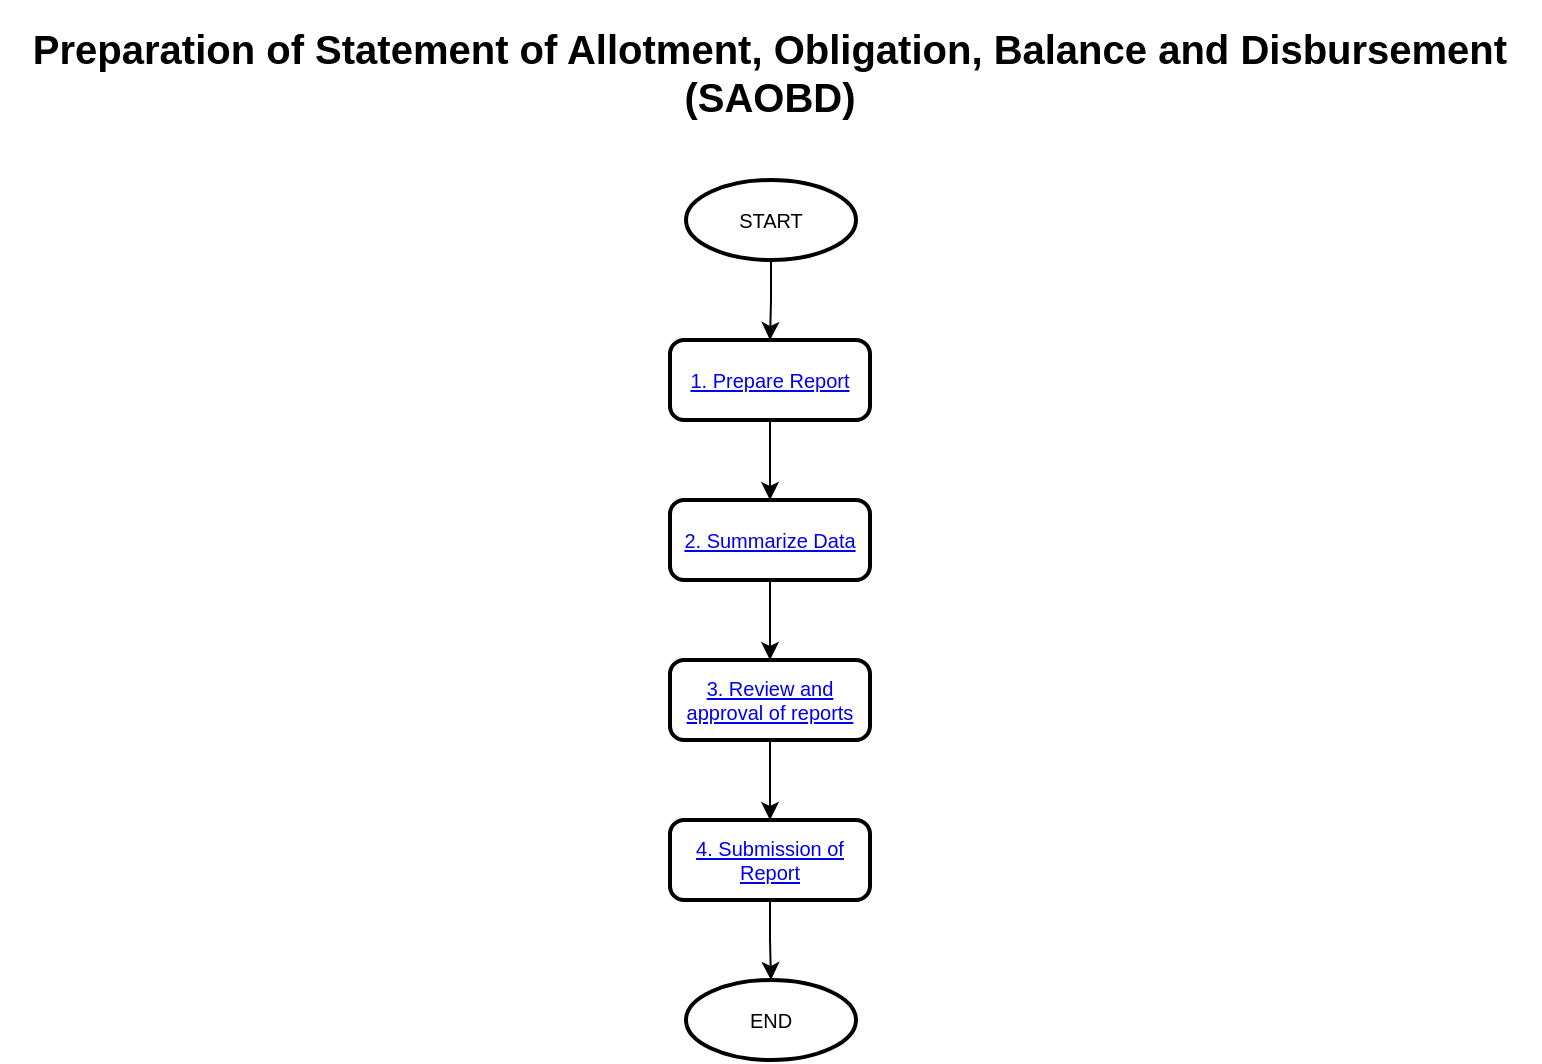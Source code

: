 <mxfile version="20.8.10" type="github" pages="4"><diagram id="fs9MkjG_yMAdN3rHJzGz" name="Preparation of Statement of Allotment, Obligation, Balance and Disbursement (SAOBD)"><mxGraphModel dx="1434" dy="796" grid="1" gridSize="10" guides="1" tooltips="1" connect="1" arrows="1" fold="1" page="1" pageScale="1" pageWidth="850" pageHeight="1100" math="0" shadow="0"><root><mxCell id="0"/><mxCell id="1" parent="0"/><mxCell id="WzXhcdn1iyWcEjdcA0kw-8" value="" style="edgeStyle=orthogonalEdgeStyle;rounded=0;orthogonalLoop=1;jettySize=auto;html=1;fontSize=10;" parent="1" source="WzXhcdn1iyWcEjdcA0kw-1" target="WzXhcdn1iyWcEjdcA0kw-3" edge="1"><mxGeometry relative="1" as="geometry"/></mxCell><mxCell id="WzXhcdn1iyWcEjdcA0kw-1" value="START" style="strokeWidth=2;html=1;shape=mxgraph.flowchart.start_1;whiteSpace=wrap;fontSize=10;" parent="1" vertex="1"><mxGeometry x="383" y="120" width="85" height="40" as="geometry"/></mxCell><mxCell id="WzXhcdn1iyWcEjdcA0kw-2" value="&lt;h1&gt;Preparation of Statement of Allotment, Obligation, Balance and Disbursement (SAOBD)&lt;/h1&gt;" style="text;html=1;strokeColor=none;fillColor=none;spacing=5;spacingTop=-20;whiteSpace=wrap;overflow=hidden;rounded=0;fontSize=10;align=center;" parent="1" vertex="1"><mxGeometry x="40" y="40" width="770" height="60" as="geometry"/></mxCell><mxCell id="WzXhcdn1iyWcEjdcA0kw-9" value="" style="edgeStyle=orthogonalEdgeStyle;rounded=0;orthogonalLoop=1;jettySize=auto;html=1;fontSize=10;" parent="1" source="WzXhcdn1iyWcEjdcA0kw-3" target="WzXhcdn1iyWcEjdcA0kw-4" edge="1"><mxGeometry relative="1" as="geometry"/></mxCell><mxCell id="WzXhcdn1iyWcEjdcA0kw-3" value="&lt;a href=&quot;data:page/id,kgTuJTZee5q8ITy23a2Q&quot;&gt;1. Prepare Report&lt;/a&gt;" style="rounded=1;whiteSpace=wrap;html=1;absoluteArcSize=1;arcSize=14;strokeWidth=2;fontSize=10;" parent="1" vertex="1"><mxGeometry x="375" y="200" width="100" height="40" as="geometry"/></mxCell><mxCell id="WzXhcdn1iyWcEjdcA0kw-10" value="" style="edgeStyle=orthogonalEdgeStyle;rounded=0;orthogonalLoop=1;jettySize=auto;html=1;fontSize=10;" parent="1" source="WzXhcdn1iyWcEjdcA0kw-4" target="WzXhcdn1iyWcEjdcA0kw-5" edge="1"><mxGeometry relative="1" as="geometry"/></mxCell><mxCell id="WzXhcdn1iyWcEjdcA0kw-4" value="&lt;a href=&quot;data:page/id,kgTuJTZee5q8ITy23a2Q&quot;&gt;2. Summarize Data&lt;/a&gt;" style="rounded=1;whiteSpace=wrap;html=1;absoluteArcSize=1;arcSize=14;strokeWidth=2;fontSize=10;" parent="1" vertex="1"><mxGeometry x="375" y="280" width="100" height="40" as="geometry"/></mxCell><mxCell id="WzXhcdn1iyWcEjdcA0kw-11" value="" style="edgeStyle=orthogonalEdgeStyle;rounded=0;orthogonalLoop=1;jettySize=auto;html=1;fontSize=10;" parent="1" source="WzXhcdn1iyWcEjdcA0kw-5" target="WzXhcdn1iyWcEjdcA0kw-6" edge="1"><mxGeometry relative="1" as="geometry"/></mxCell><mxCell id="WzXhcdn1iyWcEjdcA0kw-5" value="&lt;a href=&quot;data:page/id,ANMKiErThq2XzoPcSkFI&quot;&gt;3. Review and approval of reports&lt;/a&gt;" style="rounded=1;whiteSpace=wrap;html=1;absoluteArcSize=1;arcSize=14;strokeWidth=2;fontSize=10;" parent="1" vertex="1"><mxGeometry x="375" y="360" width="100" height="40" as="geometry"/></mxCell><mxCell id="WzXhcdn1iyWcEjdcA0kw-12" value="" style="edgeStyle=orthogonalEdgeStyle;rounded=0;orthogonalLoop=1;jettySize=auto;html=1;fontSize=10;" parent="1" source="WzXhcdn1iyWcEjdcA0kw-6" target="WzXhcdn1iyWcEjdcA0kw-7" edge="1"><mxGeometry relative="1" as="geometry"/></mxCell><mxCell id="WzXhcdn1iyWcEjdcA0kw-6" value="&lt;a href=&quot;data:page/id,A-WIEXDPbepcXS5KXO3_&quot;&gt;4. Submission of Report&lt;/a&gt;" style="rounded=1;whiteSpace=wrap;html=1;absoluteArcSize=1;arcSize=14;strokeWidth=2;fontSize=10;" parent="1" vertex="1"><mxGeometry x="375" y="440" width="100" height="40" as="geometry"/></mxCell><mxCell id="WzXhcdn1iyWcEjdcA0kw-7" value="END" style="strokeWidth=2;html=1;shape=mxgraph.flowchart.start_1;whiteSpace=wrap;fontSize=10;" parent="1" vertex="1"><mxGeometry x="383" y="520" width="85" height="40" as="geometry"/></mxCell></root></mxGraphModel></diagram><diagram id="kgTuJTZee5q8ITy23a2Q" name="Prepare report"><mxGraphModel dx="1422" dy="754" grid="1" gridSize="10" guides="1" tooltips="1" connect="1" arrows="1" fold="1" page="1" pageScale="1" pageWidth="850" pageHeight="1100" math="0" shadow="0"><root><mxCell id="0"/><mxCell id="1" parent="0"/><mxCell id="C0xc7aKdrfmX_ycwfa9w-1" value="&lt;h1&gt;Prepare report and summarize data&lt;/h1&gt;" style="text;html=1;strokeColor=none;fillColor=none;spacing=5;spacingTop=-20;whiteSpace=wrap;overflow=hidden;rounded=0;fontSize=10;align=center;" parent="1" vertex="1"><mxGeometry x="40" y="40" width="770" height="60" as="geometry"/></mxCell><mxCell id="PJCe4W1643nV3prOg4Ti-6" value="" style="edgeStyle=orthogonalEdgeStyle;rounded=0;orthogonalLoop=1;jettySize=auto;html=1;fontSize=10;" parent="1" source="PJCe4W1643nV3prOg4Ti-2" target="PJCe4W1643nV3prOg4Ti-4" edge="1"><mxGeometry relative="1" as="geometry"/></mxCell><mxCell id="PJCe4W1643nV3prOg4Ti-2" value="From DBM" style="strokeWidth=2;html=1;shape=mxgraph.flowchart.start_2;whiteSpace=wrap;fontSize=10;" parent="1" vertex="1"><mxGeometry x="90" y="110" width="60" height="60" as="geometry"/></mxCell><mxCell id="PJCe4W1643nV3prOg4Ti-7" value="" style="edgeStyle=orthogonalEdgeStyle;rounded=0;orthogonalLoop=1;jettySize=auto;html=1;fontSize=10;" parent="1" source="PJCe4W1643nV3prOg4Ti-3" target="PJCe4W1643nV3prOg4Ti-5" edge="1"><mxGeometry relative="1" as="geometry"/></mxCell><mxCell id="PJCe4W1643nV3prOg4Ti-3" value="From &lt;br&gt;DOH-CO" style="strokeWidth=2;html=1;shape=mxgraph.flowchart.start_2;whiteSpace=wrap;fontSize=10;" parent="1" vertex="1"><mxGeometry x="90" y="220" width="60" height="60" as="geometry"/></mxCell><mxCell id="PJCe4W1643nV3prOg4Ti-18" value="" style="edgeStyle=orthogonalEdgeStyle;rounded=0;orthogonalLoop=1;jettySize=auto;html=1;fontSize=10;" parent="1" source="PJCe4W1643nV3prOg4Ti-4" target="PJCe4W1643nV3prOg4Ti-14" edge="1"><mxGeometry relative="1" as="geometry"><Array as="points"><mxPoint x="400" y="140"/><mxPoint x="400" y="250"/></Array></mxGeometry></mxCell><mxCell id="PJCe4W1643nV3prOg4Ti-4" value="SARO&lt;br&gt;(Special Allotment Release Order)" style="strokeWidth=2;html=1;shape=mxgraph.flowchart.document2;whiteSpace=wrap;size=0.25;fontSize=10;verticalAlign=top;" parent="1" vertex="1"><mxGeometry x="220" y="110" width="100" height="60" as="geometry"/></mxCell><mxCell id="PJCe4W1643nV3prOg4Ti-19" value="" style="edgeStyle=orthogonalEdgeStyle;rounded=0;orthogonalLoop=1;jettySize=auto;html=1;fontSize=10;" parent="1" source="PJCe4W1643nV3prOg4Ti-5" target="PJCe4W1643nV3prOg4Ti-14" edge="1"><mxGeometry relative="1" as="geometry"/></mxCell><mxCell id="PJCe4W1643nV3prOg4Ti-5" value="SAA&lt;br&gt;(Sub Allotment Advice)" style="strokeWidth=2;html=1;shape=mxgraph.flowchart.document2;whiteSpace=wrap;size=0.25;fontSize=10;verticalAlign=top;" parent="1" vertex="1"><mxGeometry x="220" y="220" width="100" height="60" as="geometry"/></mxCell><mxCell id="PJCe4W1643nV3prOg4Ti-9" value="Fund Release Documents" style="text;html=1;strokeColor=none;fillColor=none;align=center;verticalAlign=middle;whiteSpace=wrap;rounded=0;fontSize=10;" parent="1" vertex="1"><mxGeometry x="210" y="180" width="120" height="30" as="geometry"/></mxCell><mxCell id="PJCe4W1643nV3prOg4Ti-10" value="" style="strokeWidth=2;html=1;shape=mxgraph.flowchart.annotation_1;align=left;pointerEvents=1;fontSize=10;" parent="1" vertex="1"><mxGeometry x="200" y="160" width="20" height="70" as="geometry"/></mxCell><mxCell id="PJCe4W1643nV3prOg4Ti-21" value="" style="edgeStyle=orthogonalEdgeStyle;rounded=0;orthogonalLoop=1;jettySize=auto;html=1;fontSize=10;" parent="1" source="PJCe4W1643nV3prOg4Ti-14" target="PJCe4W1643nV3prOg4Ti-20" edge="1"><mxGeometry relative="1" as="geometry"/></mxCell><mxCell id="PJCe4W1643nV3prOg4Ti-14" value="Reporting Officer A&lt;br&gt;prepares and &lt;br&gt;gather data required" style="shape=trapezoid;perimeter=trapezoidPerimeter;whiteSpace=wrap;html=1;fixedSize=1;fontSize=10;verticalAlign=middle;strokeWidth=2;direction=west;" parent="1" vertex="1"><mxGeometry x="425" y="220" width="155" height="60" as="geometry"/></mxCell><mxCell id="PJCe4W1643nV3prOg4Ti-31" value="" style="edgeStyle=orthogonalEdgeStyle;rounded=0;orthogonalLoop=1;jettySize=auto;html=1;fontSize=10;entryX=0.5;entryY=0;entryDx=0;entryDy=0;entryPerimeter=0;" parent="1" source="PJCe4W1643nV3prOg4Ti-20" target="PJCe4W1643nV3prOg4Ti-23" edge="1"><mxGeometry relative="1" as="geometry"><mxPoint x="440" y="440" as="targetPoint"/></mxGeometry></mxCell><mxCell id="PJCe4W1643nV3prOg4Ti-20" value="Reporting Officer A summarizes and prepare detailed summary report according to UACS per allotment Class" style="shape=trapezoid;perimeter=trapezoidPerimeter;whiteSpace=wrap;html=1;fixedSize=1;fontSize=10;verticalAlign=middle;strokeWidth=2;direction=west;" parent="1" vertex="1"><mxGeometry x="425" y="320" width="155" height="60" as="geometry"/></mxCell><mxCell id="NjWFyFk7o7RzpZQNqQ_K-8" value="" style="edgeStyle=orthogonalEdgeStyle;rounded=0;orthogonalLoop=1;jettySize=auto;html=1;fontSize=10;" parent="1" source="PJCe4W1643nV3prOg4Ti-23" target="NjWFyFk7o7RzpZQNqQ_K-7" edge="1"><mxGeometry relative="1" as="geometry"/></mxCell><mxCell id="PJCe4W1643nV3prOg4Ti-23" value="Statement of Allotment, Obligations, Balance and Disbursements&lt;br&gt;(SAOBD)" style="strokeWidth=2;html=1;shape=mxgraph.flowchart.document2;whiteSpace=wrap;size=0.25;fontSize=10;verticalAlign=top;" parent="1" vertex="1"><mxGeometry x="442.5" y="420" width="120" height="90" as="geometry"/></mxCell><mxCell id="NjWFyFk7o7RzpZQNqQ_K-3" value="&lt;ul&gt;&lt;li&gt;Personal Services (PR) -Current and continuing appropriation&lt;/li&gt;&lt;li&gt;&lt;span style=&quot;color: rgb(0, 0, 0); font-family: Helvetica; font-size: 10px; font-style: normal; font-variant-ligatures: normal; font-variant-caps: normal; font-weight: 400; letter-spacing: normal; orphans: 2; text-indent: 0px; text-transform: none; widows: 2; word-spacing: 0px; -webkit-text-stroke-width: 0px; background-color: rgb(248, 249, 250); text-decoration-thickness: initial; text-decoration-style: initial; text-decoration-color: initial; float: none; display: inline !important;&quot;&gt;&lt;span style=&quot;text-align: center;&quot;&gt;Maintenance and Other Operating Expenses (MOOE) -&amp;nbsp;&lt;br&gt;&lt;/span&gt;&lt;span style=&quot;text-align: center;&quot;&gt;Current and continuing appropriation&lt;br&gt;&lt;/span&gt;&lt;/span&gt;&lt;/li&gt;&lt;li&gt;&lt;span style=&quot;color: rgb(0, 0, 0); font-family: Helvetica; font-size: 10px; font-style: normal; font-variant-ligatures: normal; font-variant-caps: normal; font-weight: 400; letter-spacing: normal; orphans: 2; text-indent: 0px; text-transform: none; widows: 2; word-spacing: 0px; -webkit-text-stroke-width: 0px; background-color: rgb(248, 249, 250); text-decoration-thickness: initial; text-decoration-style: initial; text-decoration-color: initial; float: none; display: inline !important;&quot;&gt;&lt;span style=&quot;text-align: center;&quot;&gt;Financial Expenses&amp;nbsp;&lt;/span&gt;&lt;span style=&quot;text-align: center;&quot;&gt;(FINEX)&lt;br&gt;&lt;/span&gt;&lt;/span&gt;&lt;/li&gt;&lt;li&gt;&lt;span style=&quot;color: rgb(0, 0, 0); font-family: Helvetica; font-size: 10px; font-style: normal; font-variant-ligatures: normal; font-variant-caps: normal; font-weight: 400; letter-spacing: normal; orphans: 2; text-indent: 0px; text-transform: none; widows: 2; word-spacing: 0px; -webkit-text-stroke-width: 0px; background-color: rgb(248, 249, 250); text-decoration-thickness: initial; text-decoration-style: initial; text-decoration-color: initial; float: none; display: inline !important;&quot;&gt;&lt;span style=&quot;text-align: center;&quot;&gt;Capital Outlays (CO) -&amp;nbsp;&lt;/span&gt;&lt;span style=&quot;text-align: center;&quot;&gt;Current and continuing of appropriation&lt;/span&gt;&lt;/span&gt;&lt;/li&gt;&lt;/ul&gt;&lt;span style=&quot;color: rgba(0, 0, 0, 0); font-family: monospace; font-size: 0px;&quot;&gt;%3CmxGraphModel%3E%3Croot%3E%3CmxCell%20id%3D%220%22%2F%3E%3CmxCell%20id%3D%221%22%20parent%3D%220%22%2F%3E%3CmxCell%20id%3D%222%22%20value%3D%22Maintenance%20and%20Other%20Operating%20Expenses(MOOE)%20-%26amp%3Bnbsp%3B%26lt%3Bbr%26gt%3BCurrent%20and%20continuing%20appropriation%22%20style%3D%22strokeWidth%3D2%3Bhtml%3D1%3Bshape%3Dmxgraph.flowchart.document2%3BwhiteSpace%3Dwrap%3Bsize%3D0.25%3BfontSize%3D10%3BverticalAlign%3Dtop%3B%22%20vertex%3D%221%22%20parent%3D%221%22%3E%3CmxGeometry%20x%3D%22380%22%20y%3D%22440%22%20width%3D%22120%22%20height%3D%2290%22%20as%3D%22geometry%22%2F%3E%3C%2FmxCell%3E%3C%2Froot%3E%3C%2FmxGraphModel%3E&lt;/span&gt;" style="text;html=1;strokeColor=none;fillColor=none;align=left;verticalAlign=middle;whiteSpace=wrap;rounded=0;fontSize=10;" parent="1" vertex="1"><mxGeometry x="37.5" y="320" width="345" height="80" as="geometry"/></mxCell><mxCell id="Hpd0x55ZzK9ttGOx-KnJ-2" value="" style="edgeStyle=orthogonalEdgeStyle;rounded=0;orthogonalLoop=1;jettySize=auto;html=1;" edge="1" parent="1" source="NjWFyFk7o7RzpZQNqQ_K-5" target="PJCe4W1643nV3prOg4Ti-20"><mxGeometry relative="1" as="geometry"/></mxCell><mxCell id="NjWFyFk7o7RzpZQNqQ_K-5" value="" style="strokeWidth=2;html=1;shape=mxgraph.flowchart.annotation_2;align=left;labelPosition=right;pointerEvents=1;fontSize=10;direction=west;" parent="1" vertex="1"><mxGeometry x="340" y="300" width="50" height="100" as="geometry"/></mxCell><mxCell id="NjWFyFk7o7RzpZQNqQ_K-7" value="END" style="strokeWidth=2;html=1;shape=mxgraph.flowchart.terminator;whiteSpace=wrap;fontSize=10;" parent="1" vertex="1"><mxGeometry x="471.25" y="560" width="62.5" height="30" as="geometry"/></mxCell><mxCell id="NjWFyFk7o7RzpZQNqQ_K-13" value="" style="edgeStyle=orthogonalEdgeStyle;rounded=0;orthogonalLoop=1;jettySize=auto;html=1;fontSize=10;" parent="1" source="NjWFyFk7o7RzpZQNqQ_K-9" target="PJCe4W1643nV3prOg4Ti-14" edge="1"><mxGeometry relative="1" as="geometry"/></mxCell><mxCell id="NjWFyFk7o7RzpZQNqQ_K-9" value="ORS" style="shape=parallelogram;html=1;strokeWidth=2;perimeter=parallelogramPerimeter;whiteSpace=wrap;rounded=1;arcSize=12;size=0.23;fontSize=10;fillColor=#d5e8d4;strokeColor=#82b366;" parent="1" vertex="1"><mxGeometry x="425" y="110" width="60" height="30" as="geometry"/></mxCell><mxCell id="NjWFyFk7o7RzpZQNqQ_K-14" value="" style="edgeStyle=orthogonalEdgeStyle;rounded=0;orthogonalLoop=1;jettySize=auto;html=1;fontSize=10;" parent="1" source="NjWFyFk7o7RzpZQNqQ_K-10" target="PJCe4W1643nV3prOg4Ti-14" edge="1"><mxGeometry relative="1" as="geometry"/></mxCell><mxCell id="NjWFyFk7o7RzpZQNqQ_K-10" value="RAOD" style="shape=parallelogram;html=1;strokeWidth=2;perimeter=parallelogramPerimeter;whiteSpace=wrap;rounded=1;arcSize=12;size=0.23;fontSize=10;fillColor=#d5e8d4;strokeColor=#82b366;" parent="1" vertex="1"><mxGeometry x="520" y="110" width="60" height="30" as="geometry"/></mxCell><mxCell id="Hpd0x55ZzK9ttGOx-KnJ-3" value="Note: Uses google sheets to &lt;br&gt;summarize data from&amp;nbsp; RAOD" style="text;html=1;strokeColor=none;fillColor=none;align=center;verticalAlign=middle;whiteSpace=wrap;rounded=0;fontStyle=1" vertex="1" parent="1"><mxGeometry x="580" y="235" width="210" height="30" as="geometry"/></mxCell></root></mxGraphModel></diagram><diagram id="ANMKiErThq2XzoPcSkFI" name="Review and approval of reports"><mxGraphModel dx="1422" dy="754" grid="1" gridSize="10" guides="1" tooltips="1" connect="1" arrows="1" fold="1" page="1" pageScale="1" pageWidth="850" pageHeight="1100" math="0" shadow="0"><root><mxCell id="0"/><mxCell id="1" parent="0"/><mxCell id="2aSiVmyBC-l8EfsBaR9e-2" value="" style="edgeStyle=orthogonalEdgeStyle;rounded=0;orthogonalLoop=1;jettySize=auto;html=1;fontSize=10;" parent="1" source="WuLT4OkLgiAUWtshelCU-1" target="2aSiVmyBC-l8EfsBaR9e-1" edge="1"><mxGeometry relative="1" as="geometry"/></mxCell><mxCell id="WuLT4OkLgiAUWtshelCU-1" value="Statement of Allotment, Obligations, Balance and Disbursements&lt;br&gt;(SAOBD)" style="strokeWidth=2;html=1;shape=mxgraph.flowchart.document2;whiteSpace=wrap;size=0.25;fontSize=10;verticalAlign=top;" parent="1" vertex="1"><mxGeometry x="350" y="200" width="120" height="70" as="geometry"/></mxCell><mxCell id="qWyIQchifxr6mRebx3Ar-1" value="&lt;h1&gt;Review and approval of reports&lt;/h1&gt;" style="text;html=1;strokeColor=none;fillColor=none;spacing=5;spacingTop=-20;whiteSpace=wrap;overflow=hidden;rounded=0;fontSize=10;align=center;" parent="1" vertex="1"><mxGeometry x="40" y="40" width="770" height="60" as="geometry"/></mxCell><mxCell id="2aSiVmyBC-l8EfsBaR9e-12" value="" style="edgeStyle=orthogonalEdgeStyle;rounded=0;orthogonalLoop=1;jettySize=auto;html=1;fontSize=10;" parent="1" source="2aSiVmyBC-l8EfsBaR9e-1" target="2aSiVmyBC-l8EfsBaR9e-5" edge="1"><mxGeometry relative="1" as="geometry"/></mxCell><mxCell id="2aSiVmyBC-l8EfsBaR9e-1" value="Reporting Officer A forwards advance copy to AO V &lt;br&gt;for review" style="shape=trapezoid;perimeter=trapezoidPerimeter;whiteSpace=wrap;html=1;fixedSize=1;fontSize=10;verticalAlign=middle;strokeWidth=2;direction=west;" parent="1" vertex="1"><mxGeometry x="332.5" y="290" width="155" height="60" as="geometry"/></mxCell><mxCell id="2aSiVmyBC-l8EfsBaR9e-4" value="" style="edgeStyle=orthogonalEdgeStyle;rounded=0;orthogonalLoop=1;jettySize=auto;html=1;fontSize=10;" parent="1" source="2aSiVmyBC-l8EfsBaR9e-3" target="WuLT4OkLgiAUWtshelCU-1" edge="1"><mxGeometry relative="1" as="geometry"/></mxCell><mxCell id="2aSiVmyBC-l8EfsBaR9e-3" value="START" style="strokeWidth=2;html=1;shape=mxgraph.flowchart.start_1;whiteSpace=wrap;fontSize=10;" parent="1" vertex="1"><mxGeometry x="365" y="120" width="90" height="40" as="geometry"/></mxCell><mxCell id="2aSiVmyBC-l8EfsBaR9e-13" value="" style="edgeStyle=orthogonalEdgeStyle;rounded=0;orthogonalLoop=1;jettySize=auto;html=1;fontSize=10;" parent="1" source="2aSiVmyBC-l8EfsBaR9e-5" target="2aSiVmyBC-l8EfsBaR9e-10" edge="1"><mxGeometry relative="1" as="geometry"/></mxCell><mxCell id="2aSiVmyBC-l8EfsBaR9e-5" value="Reporting Officer A forwards report to &lt;b&gt;Accounting Office&lt;/b&gt; for completion of Disbursements column" style="shape=trapezoid;perimeter=trapezoidPerimeter;whiteSpace=wrap;html=1;fixedSize=1;fontSize=10;verticalAlign=middle;strokeWidth=2;direction=west;fillColor=#e1d5e7;strokeColor=#9673a6;" parent="1" vertex="1"><mxGeometry x="332.5" y="380" width="155" height="60" as="geometry"/></mxCell><mxCell id="2aSiVmyBC-l8EfsBaR9e-8" value="" style="edgeStyle=orthogonalEdgeStyle;rounded=0;orthogonalLoop=1;jettySize=auto;html=1;fontSize=10;" parent="1" source="2aSiVmyBC-l8EfsBaR9e-7" target="2aSiVmyBC-l8EfsBaR9e-5" edge="1"><mxGeometry relative="1" as="geometry"/></mxCell><mxCell id="2aSiVmyBC-l8EfsBaR9e-7" value="" style="strokeWidth=2;html=1;shape=mxgraph.flowchart.annotation_2;align=left;labelPosition=right;pointerEvents=1;fontSize=10;" parent="1" vertex="1"><mxGeometry x="512.5" y="378.75" width="50" height="62.5" as="geometry"/></mxCell><mxCell id="2aSiVmyBC-l8EfsBaR9e-9" value="Refer to Booking of Financial Transactions and Submission of Financial Reports Procedure" style="text;html=1;strokeColor=none;fillColor=none;align=center;verticalAlign=middle;whiteSpace=wrap;rounded=0;fontSize=10;" parent="1" vertex="1"><mxGeometry x="542.5" y="395" width="140" height="30" as="geometry"/></mxCell><mxCell id="2aSiVmyBC-l8EfsBaR9e-15" value="" style="edgeStyle=orthogonalEdgeStyle;rounded=0;orthogonalLoop=1;jettySize=auto;html=1;fontSize=10;" parent="1" source="2aSiVmyBC-l8EfsBaR9e-10" target="2aSiVmyBC-l8EfsBaR9e-14" edge="1"><mxGeometry relative="1" as="geometry"/></mxCell><mxCell id="2aSiVmyBC-l8EfsBaR9e-10" value="Reporting Officer A print the final report, initials below name of &lt;br&gt;SAO and forwards to AO V&lt;br&gt;&amp;nbsp;for initials" style="shape=trapezoid;perimeter=trapezoidPerimeter;whiteSpace=wrap;html=1;fixedSize=1;fontSize=10;verticalAlign=middle;strokeWidth=2;direction=west;" parent="1" vertex="1"><mxGeometry x="332.5" y="466.25" width="155" height="60" as="geometry"/></mxCell><mxCell id="2aSiVmyBC-l8EfsBaR9e-25" value="" style="edgeStyle=orthogonalEdgeStyle;rounded=0;orthogonalLoop=1;jettySize=auto;html=1;fontSize=10;" parent="1" source="2aSiVmyBC-l8EfsBaR9e-14" target="2aSiVmyBC-l8EfsBaR9e-18" edge="1"><mxGeometry relative="1" as="geometry"/></mxCell><mxCell id="2aSiVmyBC-l8EfsBaR9e-14" value="Signed Statement of Allotment, Obligations, Balance and Disbursements&lt;br&gt;(SAOBD)" style="strokeWidth=2;html=1;shape=mxgraph.flowchart.document2;whiteSpace=wrap;size=0.25;fontSize=10;verticalAlign=top;" parent="1" vertex="1"><mxGeometry x="350" y="550" width="120" height="90" as="geometry"/></mxCell><mxCell id="2aSiVmyBC-l8EfsBaR9e-17" value="" style="edgeStyle=orthogonalEdgeStyle;rounded=0;orthogonalLoop=1;jettySize=auto;html=1;fontSize=10;" parent="1" source="2aSiVmyBC-l8EfsBaR9e-16" target="2aSiVmyBC-l8EfsBaR9e-14" edge="1"><mxGeometry relative="1" as="geometry"/></mxCell><mxCell id="2aSiVmyBC-l8EfsBaR9e-16" value="SAO shall affix signature on the report and forwards&lt;br&gt;&amp;nbsp;to Reporting Officer A" style="shape=trapezoid;perimeter=trapezoidPerimeter;whiteSpace=wrap;html=1;fixedSize=1;fontSize=10;verticalAlign=middle;strokeWidth=2;direction=west;" parent="1" vertex="1"><mxGeometry x="160" y="565" width="155" height="60" as="geometry"/></mxCell><mxCell id="2aSiVmyBC-l8EfsBaR9e-28" value="" style="edgeStyle=orthogonalEdgeStyle;rounded=0;orthogonalLoop=1;jettySize=auto;html=1;fontSize=10;" parent="1" source="2aSiVmyBC-l8EfsBaR9e-18" target="2aSiVmyBC-l8EfsBaR9e-27" edge="1"><mxGeometry relative="1" as="geometry"/></mxCell><mxCell id="2aSiVmyBC-l8EfsBaR9e-18" value="Reporting Officer A shall forward report to Head of &lt;b&gt;Accounting Office&lt;/b&gt; for approval" style="shape=trapezoid;perimeter=trapezoidPerimeter;whiteSpace=wrap;html=1;fixedSize=1;fontSize=10;verticalAlign=middle;strokeWidth=2;direction=west;fillColor=#e1d5e7;strokeColor=#9673a6;" parent="1" vertex="1"><mxGeometry x="332.5" y="660" width="155" height="60" as="geometry"/></mxCell><mxCell id="2aSiVmyBC-l8EfsBaR9e-21" value="" style="edgeStyle=orthogonalEdgeStyle;rounded=0;orthogonalLoop=1;jettySize=auto;html=1;fontSize=10;" parent="1" source="2aSiVmyBC-l8EfsBaR9e-22" edge="1"><mxGeometry relative="1" as="geometry"><mxPoint x="477.5" y="688.75" as="targetPoint"/></mxGeometry></mxCell><mxCell id="2aSiVmyBC-l8EfsBaR9e-22" value="" style="strokeWidth=2;html=1;shape=mxgraph.flowchart.annotation_2;align=left;labelPosition=right;pointerEvents=1;fontSize=10;" parent="1" vertex="1"><mxGeometry x="512.5" y="662.5" width="50" height="52.5" as="geometry"/></mxCell><mxCell id="2aSiVmyBC-l8EfsBaR9e-23" value="Refer to Accounting Control Procedure" style="text;html=1;align=center;verticalAlign=middle;whiteSpace=wrap;rounded=0;fontSize=10;" parent="1" vertex="1"><mxGeometry x="542.5" y="673.75" width="140" height="30" as="geometry"/></mxCell><mxCell id="2aSiVmyBC-l8EfsBaR9e-27" value="END" style="strokeWidth=2;html=1;shape=mxgraph.flowchart.start_1;whiteSpace=wrap;fontSize=10;" parent="1" vertex="1"><mxGeometry x="365" y="750" width="90" height="40" as="geometry"/></mxCell><mxCell id="xQwCE3i4-FOR2EPpt-MF-1" value="Uses the google sheet for collaboration with Accounting office, then encondes in the google sheet" style="text;html=1;strokeColor=none;fillColor=none;align=center;verticalAlign=middle;whiteSpace=wrap;rounded=0;" vertex="1" parent="1"><mxGeometry x="55" y="395" width="260" height="35" as="geometry"/></mxCell></root></mxGraphModel></diagram><diagram id="A-WIEXDPbepcXS5KXO3_" name="Submission of Report"><mxGraphModel dx="1422" dy="754" grid="1" gridSize="10" guides="1" tooltips="1" connect="1" arrows="1" fold="1" page="1" pageScale="1" pageWidth="850" pageHeight="1100" math="0" shadow="0"><root><mxCell id="0"/><mxCell id="1" parent="0"/><mxCell id="6sdzQVZMngpG_4iCu5E_-2" value="" style="edgeStyle=orthogonalEdgeStyle;rounded=0;orthogonalLoop=1;jettySize=auto;html=1;fontSize=10;" parent="1" source="nnq_1CuMVx7ckzAeMRl3-1" target="6sdzQVZMngpG_4iCu5E_-1" edge="1"><mxGeometry relative="1" as="geometry"/></mxCell><mxCell id="nnq_1CuMVx7ckzAeMRl3-1" value="Statement of Allotment, Obligations, Balance and Disbursements&lt;br&gt;(SAOBD)" style="strokeWidth=2;html=1;shape=mxgraph.flowchart.document2;whiteSpace=wrap;size=0.25;fontSize=10;verticalAlign=top;" parent="1" vertex="1"><mxGeometry x="365" y="200" width="120" height="90" as="geometry"/></mxCell><mxCell id="nnq_1CuMVx7ckzAeMRl3-3" value="" style="edgeStyle=orthogonalEdgeStyle;rounded=0;orthogonalLoop=1;jettySize=auto;html=1;fontSize=10;" parent="1" source="nnq_1CuMVx7ckzAeMRl3-2" target="nnq_1CuMVx7ckzAeMRl3-1" edge="1"><mxGeometry relative="1" as="geometry"/></mxCell><mxCell id="nnq_1CuMVx7ckzAeMRl3-2" value="From MCC" style="strokeWidth=2;html=1;shape=mxgraph.flowchart.start_2;whiteSpace=wrap;fontSize=10;" parent="1" vertex="1"><mxGeometry x="390" y="110" width="70" height="60" as="geometry"/></mxCell><mxCell id="6sdzQVZMngpG_4iCu5E_-9" value="" style="edgeStyle=orthogonalEdgeStyle;rounded=0;orthogonalLoop=1;jettySize=auto;html=1;fontSize=10;" parent="1" source="6sdzQVZMngpG_4iCu5E_-1" target="6sdzQVZMngpG_4iCu5E_-4" edge="1"><mxGeometry relative="1" as="geometry"/></mxCell><mxCell id="6sdzQVZMngpG_4iCu5E_-1" value="Reporting Officer A shall receive signed report" style="shape=trapezoid;perimeter=trapezoidPerimeter;whiteSpace=wrap;html=1;fixedSize=1;fontSize=10;verticalAlign=middle;strokeWidth=2;direction=west;" parent="1" vertex="1"><mxGeometry x="348" y="320" width="155" height="60" as="geometry"/></mxCell><mxCell id="6sdzQVZMngpG_4iCu5E_-11" value="" style="edgeStyle=orthogonalEdgeStyle;rounded=0;orthogonalLoop=1;jettySize=auto;html=1;fontSize=10;" parent="1" source="6sdzQVZMngpG_4iCu5E_-4" target="6sdzQVZMngpG_4iCu5E_-5" edge="1"><mxGeometry relative="1" as="geometry"/></mxCell><mxCell id="6sdzQVZMngpG_4iCu5E_-4" value="&#10;&lt;span style=&quot;color: rgb(0, 0, 0); font-family: Helvetica; font-size: 10px; font-style: normal; font-variant-ligatures: normal; font-variant-caps: normal; font-weight: 400; letter-spacing: normal; orphans: 2; text-align: center; text-indent: 0px; text-transform: none; widows: 2; word-spacing: 0px; -webkit-text-stroke-width: 0px; background-color: rgb(248, 249, 250); text-decoration-thickness: initial; text-decoration-style: initial; text-decoration-color: initial; float: none; display: inline !important;&quot;&gt;Submit to DOH-CO and Regional office CAR through email&lt;/span&gt;&#10;&#10;" style="rounded=1;whiteSpace=wrap;html=1;absoluteArcSize=1;arcSize=14;strokeWidth=2;fontSize=10;" parent="1" vertex="1"><mxGeometry x="375" y="420" width="100" height="70" as="geometry"/></mxCell><mxCell id="6sdzQVZMngpG_4iCu5E_-7" value="" style="edgeStyle=orthogonalEdgeStyle;rounded=0;orthogonalLoop=1;jettySize=auto;html=1;fontSize=10;" parent="1" source="6sdzQVZMngpG_4iCu5E_-5" edge="1"><mxGeometry relative="1" as="geometry"><mxPoint x="530" y="560" as="targetPoint"/></mxGeometry></mxCell><mxCell id="6sdzQVZMngpG_4iCu5E_-12" value="" style="edgeStyle=orthogonalEdgeStyle;rounded=0;orthogonalLoop=1;jettySize=auto;html=1;fontSize=10;" parent="1" source="6sdzQVZMngpG_4iCu5E_-5" target="6sdzQVZMngpG_4iCu5E_-8" edge="1"><mxGeometry relative="1" as="geometry"/></mxCell><mxCell id="6sdzQVZMngpG_4iCu5E_-5" value="Files Report" style="html=1;strokeWidth=2;shape=manualInput;whiteSpace=wrap;rounded=1;size=26;arcSize=11;fontSize=10;" parent="1" vertex="1"><mxGeometry x="375" y="530" width="100" height="60" as="geometry"/></mxCell><mxCell id="6sdzQVZMngpG_4iCu5E_-8" value="END" style="strokeWidth=2;html=1;shape=mxgraph.flowchart.terminator;whiteSpace=wrap;fontSize=10;" parent="1" vertex="1"><mxGeometry x="393" y="620" width="65" height="40" as="geometry"/></mxCell><mxCell id="d7TBxBnAORndRZ0CWh2E-1" value="&lt;h1&gt;Submission of Report&lt;/h1&gt;" style="text;html=1;strokeColor=none;fillColor=none;spacing=5;spacingTop=-20;whiteSpace=wrap;overflow=hidden;rounded=0;fontSize=10;align=center;" parent="1" vertex="1"><mxGeometry x="40" y="40" width="770" height="60" as="geometry"/></mxCell><mxCell id="3kItFsU4PSbndwJd3Kuw-1" value="Hard copy signed SAOBD" style="strokeWidth=2;html=1;shape=mxgraph.flowchart.document2;whiteSpace=wrap;size=0.25;fontSize=10;verticalAlign=top;" vertex="1" parent="1"><mxGeometry x="530" y="535" width="80" height="50" as="geometry"/></mxCell></root></mxGraphModel></diagram></mxfile>